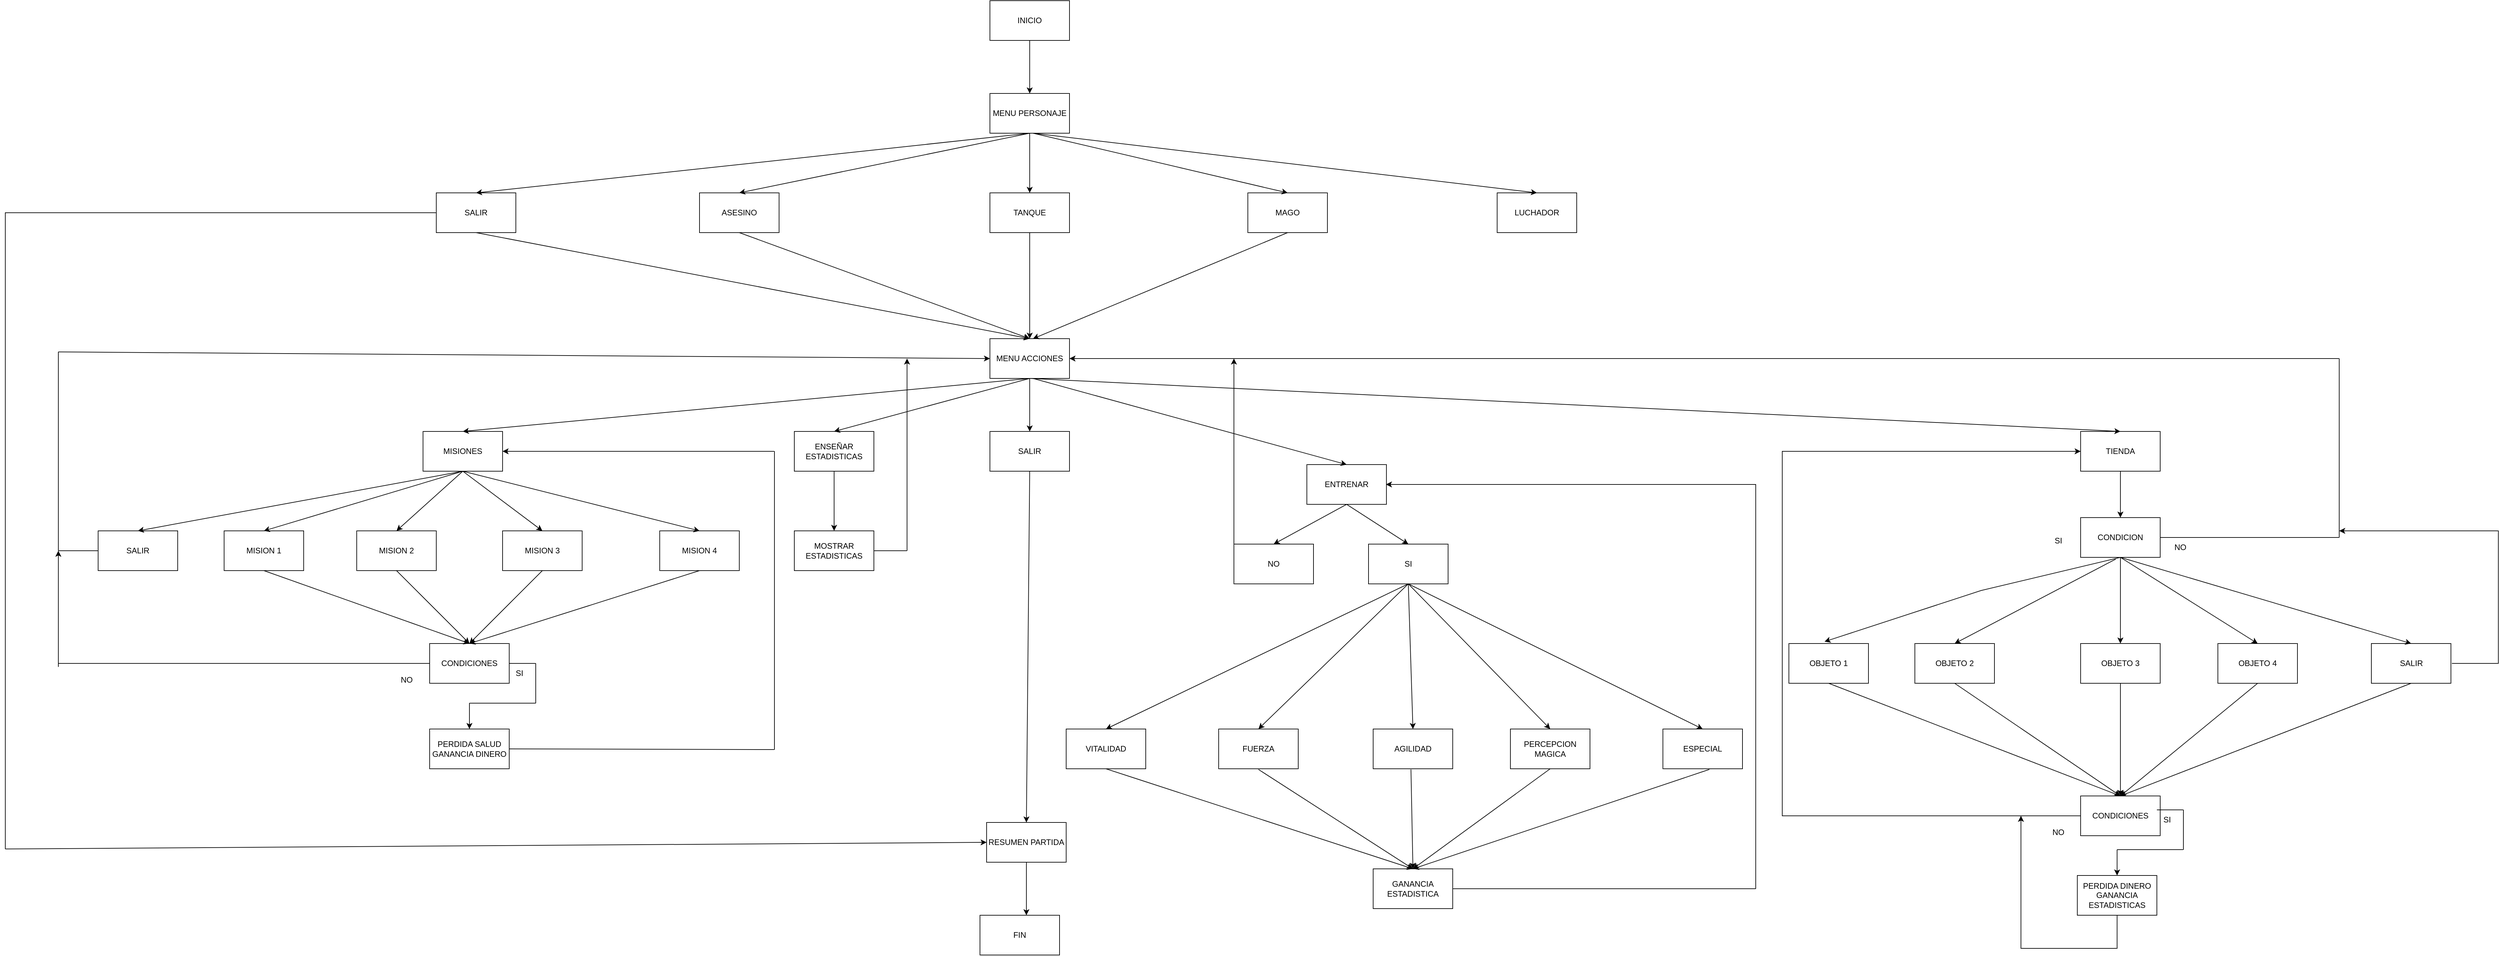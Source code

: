 <mxfile version="26.1.1">
  <diagram name="Página-1" id="KzcUL1TokOk4IiMPHg89">
    <mxGraphModel dx="5239" dy="1845" grid="1" gridSize="10" guides="1" tooltips="1" connect="1" arrows="1" fold="1" page="1" pageScale="1" pageWidth="1654" pageHeight="1169" math="0" shadow="0">
      <root>
        <mxCell id="0" />
        <mxCell id="1" parent="0" />
        <mxCell id="6ZnraQrwlNvPom16-6pB-1" value="INICIO" style="rounded=0;whiteSpace=wrap;html=1;" vertex="1" parent="1">
          <mxGeometry x="885" y="120" width="120" height="60" as="geometry" />
        </mxCell>
        <mxCell id="6ZnraQrwlNvPom16-6pB-2" value="MENU PERSONAJE" style="rounded=0;whiteSpace=wrap;html=1;" vertex="1" parent="1">
          <mxGeometry x="885" y="260" width="120" height="60" as="geometry" />
        </mxCell>
        <mxCell id="6ZnraQrwlNvPom16-6pB-3" value="SALIR" style="rounded=0;whiteSpace=wrap;html=1;" vertex="1" parent="1">
          <mxGeometry x="50" y="410" width="120" height="60" as="geometry" />
        </mxCell>
        <mxCell id="6ZnraQrwlNvPom16-6pB-4" value="ASESINO" style="rounded=0;whiteSpace=wrap;html=1;" vertex="1" parent="1">
          <mxGeometry x="447" y="410" width="120" height="60" as="geometry" />
        </mxCell>
        <mxCell id="6ZnraQrwlNvPom16-6pB-5" value="TANQUE" style="rounded=0;whiteSpace=wrap;html=1;" vertex="1" parent="1">
          <mxGeometry x="885" y="410" width="120" height="60" as="geometry" />
        </mxCell>
        <mxCell id="6ZnraQrwlNvPom16-6pB-6" value="MAGO" style="rounded=0;whiteSpace=wrap;html=1;" vertex="1" parent="1">
          <mxGeometry x="1274" y="410" width="120" height="60" as="geometry" />
        </mxCell>
        <mxCell id="6ZnraQrwlNvPom16-6pB-10" value="MENU ACCIONES" style="rounded=0;whiteSpace=wrap;html=1;" vertex="1" parent="1">
          <mxGeometry x="885" y="630" width="120" height="60" as="geometry" />
        </mxCell>
        <mxCell id="6ZnraQrwlNvPom16-6pB-12" value="ENSEÑAR ESTADISTICAS" style="rounded=0;whiteSpace=wrap;html=1;" vertex="1" parent="1">
          <mxGeometry x="590" y="770" width="120" height="60" as="geometry" />
        </mxCell>
        <mxCell id="6ZnraQrwlNvPom16-6pB-13" value="MISIONES" style="rounded=0;whiteSpace=wrap;html=1;" vertex="1" parent="1">
          <mxGeometry x="30" y="770" width="120" height="60" as="geometry" />
        </mxCell>
        <mxCell id="6ZnraQrwlNvPom16-6pB-14" value="TIENDA" style="rounded=0;whiteSpace=wrap;html=1;" vertex="1" parent="1">
          <mxGeometry x="2530" y="770" width="120" height="60" as="geometry" />
        </mxCell>
        <mxCell id="6ZnraQrwlNvPom16-6pB-15" value="ENTRENAR" style="rounded=0;whiteSpace=wrap;html=1;" vertex="1" parent="1">
          <mxGeometry x="1363" y="820" width="120" height="60" as="geometry" />
        </mxCell>
        <mxCell id="6ZnraQrwlNvPom16-6pB-16" value="SALIR" style="rounded=0;whiteSpace=wrap;html=1;" vertex="1" parent="1">
          <mxGeometry x="885" y="770" width="120" height="60" as="geometry" />
        </mxCell>
        <mxCell id="6ZnraQrwlNvPom16-6pB-17" value="MISION 2" style="rounded=0;whiteSpace=wrap;html=1;" vertex="1" parent="1">
          <mxGeometry x="-70" y="920" width="120" height="60" as="geometry" />
        </mxCell>
        <mxCell id="6ZnraQrwlNvPom16-6pB-18" value="MISION 1" style="rounded=0;whiteSpace=wrap;html=1;" vertex="1" parent="1">
          <mxGeometry x="-270" y="920" width="120" height="60" as="geometry" />
        </mxCell>
        <mxCell id="6ZnraQrwlNvPom16-6pB-20" value="MISION 4" style="rounded=0;whiteSpace=wrap;html=1;" vertex="1" parent="1">
          <mxGeometry x="387" y="920" width="120" height="60" as="geometry" />
        </mxCell>
        <mxCell id="6ZnraQrwlNvPom16-6pB-21" value="MISION 3" style="rounded=0;whiteSpace=wrap;html=1;" vertex="1" parent="1">
          <mxGeometry x="150" y="920" width="120" height="60" as="geometry" />
        </mxCell>
        <mxCell id="6ZnraQrwlNvPom16-6pB-22" value="MOSTRAR ESTADISTICAS" style="rounded=0;whiteSpace=wrap;html=1;" vertex="1" parent="1">
          <mxGeometry x="590" y="920" width="120" height="60" as="geometry" />
        </mxCell>
        <mxCell id="6ZnraQrwlNvPom16-6pB-23" value="CONDICIONES" style="rounded=0;whiteSpace=wrap;html=1;" vertex="1" parent="1">
          <mxGeometry x="40" y="1090" width="120" height="60" as="geometry" />
        </mxCell>
        <mxCell id="6ZnraQrwlNvPom16-6pB-24" value="NO" style="rounded=0;whiteSpace=wrap;html=1;" vertex="1" parent="1">
          <mxGeometry x="1253" y="940" width="120" height="60" as="geometry" />
        </mxCell>
        <mxCell id="6ZnraQrwlNvPom16-6pB-25" value="SI" style="rounded=0;whiteSpace=wrap;html=1;" vertex="1" parent="1">
          <mxGeometry x="1456" y="940" width="120" height="60" as="geometry" />
        </mxCell>
        <mxCell id="6ZnraQrwlNvPom16-6pB-27" value="VITALIDAD" style="rounded=0;whiteSpace=wrap;html=1;" vertex="1" parent="1">
          <mxGeometry x="1000" y="1219" width="120" height="60" as="geometry" />
        </mxCell>
        <mxCell id="6ZnraQrwlNvPom16-6pB-28" value="AGILIDAD" style="rounded=0;whiteSpace=wrap;html=1;" vertex="1" parent="1">
          <mxGeometry x="1463" y="1219" width="120" height="60" as="geometry" />
        </mxCell>
        <mxCell id="6ZnraQrwlNvPom16-6pB-29" value="FUERZA" style="rounded=0;whiteSpace=wrap;html=1;" vertex="1" parent="1">
          <mxGeometry x="1230" y="1219" width="120" height="60" as="geometry" />
        </mxCell>
        <mxCell id="6ZnraQrwlNvPom16-6pB-30" value="PERCEPCION MAGICA" style="rounded=0;whiteSpace=wrap;html=1;" vertex="1" parent="1">
          <mxGeometry x="1670" y="1219" width="120" height="60" as="geometry" />
        </mxCell>
        <mxCell id="6ZnraQrwlNvPom16-6pB-31" value="ESPECIAL" style="rounded=0;whiteSpace=wrap;html=1;" vertex="1" parent="1">
          <mxGeometry x="1900" y="1219" width="120" height="60" as="geometry" />
        </mxCell>
        <mxCell id="6ZnraQrwlNvPom16-6pB-32" value="OBJETO 2" style="rounded=0;whiteSpace=wrap;html=1;" vertex="1" parent="1">
          <mxGeometry x="2280" y="1090" width="120" height="60" as="geometry" />
        </mxCell>
        <mxCell id="6ZnraQrwlNvPom16-6pB-33" value="OBJETO 1" style="rounded=0;whiteSpace=wrap;html=1;" vertex="1" parent="1">
          <mxGeometry x="2090" y="1090" width="120" height="60" as="geometry" />
        </mxCell>
        <mxCell id="6ZnraQrwlNvPom16-6pB-34" value="OBJETO 4" style="rounded=0;whiteSpace=wrap;html=1;" vertex="1" parent="1">
          <mxGeometry x="2737" y="1090" width="120" height="60" as="geometry" />
        </mxCell>
        <mxCell id="6ZnraQrwlNvPom16-6pB-35" value="OBJETO 3" style="rounded=0;whiteSpace=wrap;html=1;" vertex="1" parent="1">
          <mxGeometry x="2530" y="1090" width="120" height="60" as="geometry" />
        </mxCell>
        <mxCell id="6ZnraQrwlNvPom16-6pB-36" value="CONDICION" style="rounded=0;whiteSpace=wrap;html=1;" vertex="1" parent="1">
          <mxGeometry x="2530" y="900" width="120" height="60" as="geometry" />
        </mxCell>
        <mxCell id="6ZnraQrwlNvPom16-6pB-38" value="SALIR" style="rounded=0;whiteSpace=wrap;html=1;" vertex="1" parent="1">
          <mxGeometry x="2968.5" y="1090" width="120" height="60" as="geometry" />
        </mxCell>
        <mxCell id="6ZnraQrwlNvPom16-6pB-39" value="SALIR" style="rounded=0;whiteSpace=wrap;html=1;" vertex="1" parent="1">
          <mxGeometry x="-460" y="920" width="120" height="60" as="geometry" />
        </mxCell>
        <mxCell id="6ZnraQrwlNvPom16-6pB-41" value="" style="endArrow=classic;html=1;rounded=0;exitX=0.5;exitY=1;exitDx=0;exitDy=0;" edge="1" parent="1" source="6ZnraQrwlNvPom16-6pB-6">
          <mxGeometry width="50" height="50" relative="1" as="geometry">
            <mxPoint x="410" y="240" as="sourcePoint" />
            <mxPoint x="950" y="630" as="targetPoint" />
          </mxGeometry>
        </mxCell>
        <mxCell id="6ZnraQrwlNvPom16-6pB-43" value="" style="endArrow=classic;html=1;rounded=0;exitX=0.5;exitY=1;exitDx=0;exitDy=0;" edge="1" parent="1" source="6ZnraQrwlNvPom16-6pB-21">
          <mxGeometry width="50" height="50" relative="1" as="geometry">
            <mxPoint x="695" y="648" as="sourcePoint" />
            <mxPoint x="100" y="1090" as="targetPoint" />
            <Array as="points">
              <mxPoint x="210" y="980" />
            </Array>
          </mxGeometry>
        </mxCell>
        <mxCell id="6ZnraQrwlNvPom16-6pB-44" value="" style="endArrow=classic;html=1;rounded=0;exitX=0.5;exitY=1;exitDx=0;exitDy=0;entryX=0.5;entryY=0;entryDx=0;entryDy=0;" edge="1" parent="1" source="6ZnraQrwlNvPom16-6pB-17" target="6ZnraQrwlNvPom16-6pB-23">
          <mxGeometry width="50" height="50" relative="1" as="geometry">
            <mxPoint x="695" y="648" as="sourcePoint" />
            <mxPoint x="745" y="598" as="targetPoint" />
          </mxGeometry>
        </mxCell>
        <mxCell id="6ZnraQrwlNvPom16-6pB-45" value="" style="endArrow=classic;html=1;rounded=0;exitX=0.5;exitY=1;exitDx=0;exitDy=0;entryX=0.5;entryY=0;entryDx=0;entryDy=0;" edge="1" parent="1" source="6ZnraQrwlNvPom16-6pB-18" target="6ZnraQrwlNvPom16-6pB-23">
          <mxGeometry width="50" height="50" relative="1" as="geometry">
            <mxPoint x="695" y="648" as="sourcePoint" />
            <mxPoint x="745" y="598" as="targetPoint" />
          </mxGeometry>
        </mxCell>
        <mxCell id="6ZnraQrwlNvPom16-6pB-46" value="" style="endArrow=classic;html=1;rounded=0;exitX=0.5;exitY=1;exitDx=0;exitDy=0;entryX=0.5;entryY=0;entryDx=0;entryDy=0;" edge="1" parent="1" source="6ZnraQrwlNvPom16-6pB-13" target="6ZnraQrwlNvPom16-6pB-20">
          <mxGeometry width="50" height="50" relative="1" as="geometry">
            <mxPoint x="695" y="648" as="sourcePoint" />
            <mxPoint x="745" y="598" as="targetPoint" />
          </mxGeometry>
        </mxCell>
        <mxCell id="6ZnraQrwlNvPom16-6pB-47" value="" style="endArrow=classic;html=1;rounded=0;exitX=0.5;exitY=1;exitDx=0;exitDy=0;entryX=0.5;entryY=0;entryDx=0;entryDy=0;" edge="1" parent="1" source="6ZnraQrwlNvPom16-6pB-13" target="6ZnraQrwlNvPom16-6pB-21">
          <mxGeometry width="50" height="50" relative="1" as="geometry">
            <mxPoint x="695" y="648" as="sourcePoint" />
            <mxPoint x="745" y="598" as="targetPoint" />
          </mxGeometry>
        </mxCell>
        <mxCell id="6ZnraQrwlNvPom16-6pB-48" value="" style="endArrow=classic;html=1;rounded=0;exitX=0.5;exitY=1;exitDx=0;exitDy=0;entryX=0.5;entryY=0;entryDx=0;entryDy=0;" edge="1" parent="1" source="6ZnraQrwlNvPom16-6pB-13" target="6ZnraQrwlNvPom16-6pB-17">
          <mxGeometry width="50" height="50" relative="1" as="geometry">
            <mxPoint x="695" y="648" as="sourcePoint" />
            <mxPoint x="745" y="598" as="targetPoint" />
          </mxGeometry>
        </mxCell>
        <mxCell id="6ZnraQrwlNvPom16-6pB-49" value="" style="endArrow=classic;html=1;rounded=0;exitX=0.5;exitY=1;exitDx=0;exitDy=0;entryX=0.5;entryY=0;entryDx=0;entryDy=0;" edge="1" parent="1" source="6ZnraQrwlNvPom16-6pB-13" target="6ZnraQrwlNvPom16-6pB-18">
          <mxGeometry width="50" height="50" relative="1" as="geometry">
            <mxPoint x="695" y="648" as="sourcePoint" />
            <mxPoint x="745" y="598" as="targetPoint" />
          </mxGeometry>
        </mxCell>
        <mxCell id="6ZnraQrwlNvPom16-6pB-50" value="" style="endArrow=classic;html=1;rounded=0;exitX=0.5;exitY=1;exitDx=0;exitDy=0;entryX=0.5;entryY=0;entryDx=0;entryDy=0;" edge="1" parent="1" source="6ZnraQrwlNvPom16-6pB-13" target="6ZnraQrwlNvPom16-6pB-39">
          <mxGeometry width="50" height="50" relative="1" as="geometry">
            <mxPoint x="720" y="260" as="sourcePoint" />
            <mxPoint x="770" y="210" as="targetPoint" />
          </mxGeometry>
        </mxCell>
        <mxCell id="6ZnraQrwlNvPom16-6pB-51" value="" style="endArrow=classic;html=1;rounded=0;exitX=0.5;exitY=1;exitDx=0;exitDy=0;entryX=0.5;entryY=0;entryDx=0;entryDy=0;" edge="1" parent="1" source="6ZnraQrwlNvPom16-6pB-10" target="6ZnraQrwlNvPom16-6pB-14">
          <mxGeometry width="50" height="50" relative="1" as="geometry">
            <mxPoint x="720" y="260" as="sourcePoint" />
            <mxPoint x="770" y="210" as="targetPoint" />
          </mxGeometry>
        </mxCell>
        <mxCell id="6ZnraQrwlNvPom16-6pB-52" value="" style="endArrow=classic;html=1;rounded=0;entryX=0.5;entryY=0;entryDx=0;entryDy=0;" edge="1" parent="1" target="6ZnraQrwlNvPom16-6pB-15">
          <mxGeometry width="50" height="50" relative="1" as="geometry">
            <mxPoint x="950" y="690" as="sourcePoint" />
            <mxPoint x="770" y="210" as="targetPoint" />
          </mxGeometry>
        </mxCell>
        <mxCell id="6ZnraQrwlNvPom16-6pB-53" value="" style="endArrow=classic;html=1;rounded=0;exitX=0.5;exitY=1;exitDx=0;exitDy=0;entryX=0.5;entryY=0;entryDx=0;entryDy=0;" edge="1" parent="1" source="6ZnraQrwlNvPom16-6pB-10" target="6ZnraQrwlNvPom16-6pB-13">
          <mxGeometry width="50" height="50" relative="1" as="geometry">
            <mxPoint x="720" y="260" as="sourcePoint" />
            <mxPoint x="770" y="210" as="targetPoint" />
          </mxGeometry>
        </mxCell>
        <mxCell id="6ZnraQrwlNvPom16-6pB-54" value="" style="endArrow=classic;html=1;rounded=0;exitX=0.5;exitY=1;exitDx=0;exitDy=0;entryX=0.5;entryY=0;entryDx=0;entryDy=0;" edge="1" parent="1" source="6ZnraQrwlNvPom16-6pB-10" target="6ZnraQrwlNvPom16-6pB-12">
          <mxGeometry width="50" height="50" relative="1" as="geometry">
            <mxPoint x="720" y="260" as="sourcePoint" />
            <mxPoint x="770" y="210" as="targetPoint" />
          </mxGeometry>
        </mxCell>
        <mxCell id="6ZnraQrwlNvPom16-6pB-55" value="" style="endArrow=classic;html=1;rounded=0;exitX=0.5;exitY=1;exitDx=0;exitDy=0;entryX=0.5;entryY=0;entryDx=0;entryDy=0;" edge="1" parent="1" source="6ZnraQrwlNvPom16-6pB-10" target="6ZnraQrwlNvPom16-6pB-16">
          <mxGeometry width="50" height="50" relative="1" as="geometry">
            <mxPoint x="720" y="260" as="sourcePoint" />
            <mxPoint x="770" y="210" as="targetPoint" />
          </mxGeometry>
        </mxCell>
        <mxCell id="6ZnraQrwlNvPom16-6pB-56" value="" style="endArrow=classic;html=1;rounded=0;exitX=0.5;exitY=1;exitDx=0;exitDy=0;entryX=0.5;entryY=0;entryDx=0;entryDy=0;" edge="1" parent="1" source="6ZnraQrwlNvPom16-6pB-5" target="6ZnraQrwlNvPom16-6pB-10">
          <mxGeometry width="50" height="50" relative="1" as="geometry">
            <mxPoint x="720" y="260" as="sourcePoint" />
            <mxPoint x="770" y="210" as="targetPoint" />
          </mxGeometry>
        </mxCell>
        <mxCell id="6ZnraQrwlNvPom16-6pB-57" value="" style="endArrow=classic;html=1;rounded=0;exitX=0.5;exitY=1;exitDx=0;exitDy=0;entryX=0.5;entryY=0;entryDx=0;entryDy=0;" edge="1" parent="1" source="6ZnraQrwlNvPom16-6pB-4" target="6ZnraQrwlNvPom16-6pB-10">
          <mxGeometry width="50" height="50" relative="1" as="geometry">
            <mxPoint x="720" y="260" as="sourcePoint" />
            <mxPoint x="770" y="210" as="targetPoint" />
          </mxGeometry>
        </mxCell>
        <mxCell id="6ZnraQrwlNvPom16-6pB-58" value="" style="endArrow=classic;html=1;rounded=0;exitX=0.5;exitY=1;exitDx=0;exitDy=0;entryX=0.5;entryY=0;entryDx=0;entryDy=0;" edge="1" parent="1" source="6ZnraQrwlNvPom16-6pB-3" target="6ZnraQrwlNvPom16-6pB-10">
          <mxGeometry width="50" height="50" relative="1" as="geometry">
            <mxPoint x="720" y="260" as="sourcePoint" />
            <mxPoint x="770" y="210" as="targetPoint" />
          </mxGeometry>
        </mxCell>
        <mxCell id="6ZnraQrwlNvPom16-6pB-59" value="" style="endArrow=classic;html=1;rounded=0;entryX=0.5;entryY=0;entryDx=0;entryDy=0;" edge="1" parent="1" target="6ZnraQrwlNvPom16-6pB-6">
          <mxGeometry width="50" height="50" relative="1" as="geometry">
            <mxPoint x="950" y="320" as="sourcePoint" />
            <mxPoint x="510" y="210" as="targetPoint" />
          </mxGeometry>
        </mxCell>
        <mxCell id="6ZnraQrwlNvPom16-6pB-60" value="" style="endArrow=classic;html=1;rounded=0;exitX=0.5;exitY=1;exitDx=0;exitDy=0;entryX=0.5;entryY=0;entryDx=0;entryDy=0;" edge="1" parent="1" source="6ZnraQrwlNvPom16-6pB-2" target="6ZnraQrwlNvPom16-6pB-3">
          <mxGeometry width="50" height="50" relative="1" as="geometry">
            <mxPoint x="685" y="320" as="sourcePoint" />
            <mxPoint x="510" y="210" as="targetPoint" />
          </mxGeometry>
        </mxCell>
        <mxCell id="6ZnraQrwlNvPom16-6pB-61" value="" style="endArrow=classic;html=1;rounded=0;exitX=0.5;exitY=1;exitDx=0;exitDy=0;entryX=0.5;entryY=0;entryDx=0;entryDy=0;" edge="1" parent="1" source="6ZnraQrwlNvPom16-6pB-2" target="6ZnraQrwlNvPom16-6pB-4">
          <mxGeometry width="50" height="50" relative="1" as="geometry">
            <mxPoint x="685" y="320" as="sourcePoint" />
            <mxPoint x="510" y="210" as="targetPoint" />
          </mxGeometry>
        </mxCell>
        <mxCell id="6ZnraQrwlNvPom16-6pB-62" value="" style="endArrow=classic;html=1;rounded=0;exitX=0.5;exitY=1;exitDx=0;exitDy=0;entryX=0.5;entryY=0;entryDx=0;entryDy=0;" edge="1" parent="1" source="6ZnraQrwlNvPom16-6pB-2" target="6ZnraQrwlNvPom16-6pB-5">
          <mxGeometry width="50" height="50" relative="1" as="geometry">
            <mxPoint x="685" y="320" as="sourcePoint" />
            <mxPoint x="510" y="210" as="targetPoint" />
          </mxGeometry>
        </mxCell>
        <mxCell id="6ZnraQrwlNvPom16-6pB-63" value="" style="endArrow=classic;html=1;rounded=0;exitX=0.5;exitY=1;exitDx=0;exitDy=0;entryX=0.5;entryY=0;entryDx=0;entryDy=0;" edge="1" parent="1" source="6ZnraQrwlNvPom16-6pB-1" target="6ZnraQrwlNvPom16-6pB-2">
          <mxGeometry width="50" height="50" relative="1" as="geometry">
            <mxPoint x="720" y="260" as="sourcePoint" />
            <mxPoint x="770" y="210" as="targetPoint" />
          </mxGeometry>
        </mxCell>
        <mxCell id="6ZnraQrwlNvPom16-6pB-65" value="" style="endArrow=classic;html=1;rounded=0;exitX=0;exitY=0.5;exitDx=0;exitDy=0;" edge="1" parent="1" source="6ZnraQrwlNvPom16-6pB-24">
          <mxGeometry width="50" height="50" relative="1" as="geometry">
            <mxPoint x="3010" y="860" as="sourcePoint" />
            <mxPoint x="1253" y="660" as="targetPoint" />
          </mxGeometry>
        </mxCell>
        <mxCell id="6ZnraQrwlNvPom16-6pB-66" value="" style="endArrow=classic;html=1;rounded=0;exitX=0.5;exitY=1;exitDx=0;exitDy=0;" edge="1" parent="1" source="6ZnraQrwlNvPom16-6pB-103">
          <mxGeometry width="50" height="50" relative="1" as="geometry">
            <mxPoint x="3010" y="860" as="sourcePoint" />
            <mxPoint x="940" y="1500" as="targetPoint" />
          </mxGeometry>
        </mxCell>
        <mxCell id="6ZnraQrwlNvPom16-6pB-67" value="" style="endArrow=classic;html=1;rounded=0;exitX=0.5;exitY=1;exitDx=0;exitDy=0;" edge="1" parent="1" source="6ZnraQrwlNvPom16-6pB-16">
          <mxGeometry width="50" height="50" relative="1" as="geometry">
            <mxPoint x="3010" y="860" as="sourcePoint" />
            <mxPoint x="940" y="1360" as="targetPoint" />
          </mxGeometry>
        </mxCell>
        <mxCell id="6ZnraQrwlNvPom16-6pB-68" value="" style="endArrow=classic;html=1;rounded=0;" edge="1" parent="1">
          <mxGeometry width="50" height="50" relative="1" as="geometry">
            <mxPoint x="3080" y="920" as="sourcePoint" />
            <mxPoint x="2920" y="920" as="targetPoint" />
          </mxGeometry>
        </mxCell>
        <mxCell id="6ZnraQrwlNvPom16-6pB-69" value="" style="endArrow=classic;html=1;rounded=0;entryX=1;entryY=0.5;entryDx=0;entryDy=0;" edge="1" parent="1" target="6ZnraQrwlNvPom16-6pB-10">
          <mxGeometry width="50" height="50" relative="1" as="geometry">
            <mxPoint x="2920" y="660" as="sourcePoint" />
            <mxPoint x="3060" y="810" as="targetPoint" />
          </mxGeometry>
        </mxCell>
        <mxCell id="6ZnraQrwlNvPom16-6pB-70" value="" style="endArrow=classic;html=1;rounded=0;exitX=0.5;exitY=1;exitDx=0;exitDy=0;entryX=0.5;entryY=0;entryDx=0;entryDy=0;" edge="1" parent="1" source="6ZnraQrwlNvPom16-6pB-36" target="6ZnraQrwlNvPom16-6pB-38">
          <mxGeometry width="50" height="50" relative="1" as="geometry">
            <mxPoint x="3010" y="860" as="sourcePoint" />
            <mxPoint x="3060" y="810" as="targetPoint" />
          </mxGeometry>
        </mxCell>
        <mxCell id="6ZnraQrwlNvPom16-6pB-71" value="" style="endArrow=classic;html=1;rounded=0;exitX=0.5;exitY=1;exitDx=0;exitDy=0;entryX=0.5;entryY=0;entryDx=0;entryDy=0;" edge="1" parent="1" source="6ZnraQrwlNvPom16-6pB-36" target="6ZnraQrwlNvPom16-6pB-34">
          <mxGeometry width="50" height="50" relative="1" as="geometry">
            <mxPoint x="3010" y="860" as="sourcePoint" />
            <mxPoint x="3060" y="810" as="targetPoint" />
          </mxGeometry>
        </mxCell>
        <mxCell id="6ZnraQrwlNvPom16-6pB-73" value="" style="endArrow=classic;html=1;rounded=0;entryX=0.5;entryY=0;entryDx=0;entryDy=0;exitX=0.5;exitY=1;exitDx=0;exitDy=0;" edge="1" parent="1" source="6ZnraQrwlNvPom16-6pB-36" target="6ZnraQrwlNvPom16-6pB-35">
          <mxGeometry width="50" height="50" relative="1" as="geometry">
            <mxPoint x="2500" y="1010" as="sourcePoint" />
            <mxPoint x="3060" y="810" as="targetPoint" />
          </mxGeometry>
        </mxCell>
        <mxCell id="6ZnraQrwlNvPom16-6pB-74" value="" style="endArrow=classic;html=1;rounded=0;exitX=0.441;exitY=1.044;exitDx=0;exitDy=0;entryX=0.5;entryY=0;entryDx=0;entryDy=0;exitPerimeter=0;" edge="1" parent="1" source="6ZnraQrwlNvPom16-6pB-36" target="6ZnraQrwlNvPom16-6pB-32">
          <mxGeometry width="50" height="50" relative="1" as="geometry">
            <mxPoint x="2500" y="1010" as="sourcePoint" />
            <mxPoint x="3060" y="810" as="targetPoint" />
          </mxGeometry>
        </mxCell>
        <mxCell id="6ZnraQrwlNvPom16-6pB-75" value="" style="endArrow=classic;html=1;rounded=0;entryX=0.448;entryY=-0.047;entryDx=0;entryDy=0;entryPerimeter=0;exitX=0.5;exitY=1;exitDx=0;exitDy=0;" edge="1" parent="1" source="6ZnraQrwlNvPom16-6pB-36" target="6ZnraQrwlNvPom16-6pB-33">
          <mxGeometry width="50" height="50" relative="1" as="geometry">
            <mxPoint x="2590" y="970" as="sourcePoint" />
            <mxPoint x="3060" y="810" as="targetPoint" />
            <Array as="points">
              <mxPoint x="2380" y="1010" />
            </Array>
          </mxGeometry>
        </mxCell>
        <mxCell id="6ZnraQrwlNvPom16-6pB-76" value="" style="endArrow=classic;html=1;rounded=0;exitX=0.5;exitY=1;exitDx=0;exitDy=0;entryX=0.5;entryY=0;entryDx=0;entryDy=0;" edge="1" parent="1" source="6ZnraQrwlNvPom16-6pB-14" target="6ZnraQrwlNvPom16-6pB-36">
          <mxGeometry width="50" height="50" relative="1" as="geometry">
            <mxPoint x="3010" y="860" as="sourcePoint" />
            <mxPoint x="3060" y="810" as="targetPoint" />
          </mxGeometry>
        </mxCell>
        <mxCell id="6ZnraQrwlNvPom16-6pB-77" value="" style="endArrow=classic;html=1;rounded=0;entryX=0.5;entryY=0;entryDx=0;entryDy=0;exitX=0.5;exitY=1;exitDx=0;exitDy=0;" edge="1" parent="1" source="6ZnraQrwlNvPom16-6pB-25" target="6ZnraQrwlNvPom16-6pB-31">
          <mxGeometry width="50" height="50" relative="1" as="geometry">
            <mxPoint x="1526.636" y="1000" as="sourcePoint" />
            <mxPoint x="643" y="900" as="targetPoint" />
          </mxGeometry>
        </mxCell>
        <mxCell id="6ZnraQrwlNvPom16-6pB-78" value="" style="endArrow=classic;html=1;rounded=0;exitX=0.5;exitY=1;exitDx=0;exitDy=0;entryX=0.5;entryY=0;entryDx=0;entryDy=0;" edge="1" parent="1" source="6ZnraQrwlNvPom16-6pB-25" target="6ZnraQrwlNvPom16-6pB-30">
          <mxGeometry width="50" height="50" relative="1" as="geometry">
            <mxPoint x="593" y="950" as="sourcePoint" />
            <mxPoint x="643" y="900" as="targetPoint" />
          </mxGeometry>
        </mxCell>
        <mxCell id="6ZnraQrwlNvPom16-6pB-79" value="" style="endArrow=classic;html=1;rounded=0;exitX=0.5;exitY=1;exitDx=0;exitDy=0;entryX=0.5;entryY=0;entryDx=0;entryDy=0;" edge="1" parent="1" source="6ZnraQrwlNvPom16-6pB-25" target="6ZnraQrwlNvPom16-6pB-28">
          <mxGeometry width="50" height="50" relative="1" as="geometry">
            <mxPoint x="593" y="950" as="sourcePoint" />
            <mxPoint x="643" y="900" as="targetPoint" />
          </mxGeometry>
        </mxCell>
        <mxCell id="6ZnraQrwlNvPom16-6pB-80" value="" style="endArrow=classic;html=1;rounded=0;entryX=0.5;entryY=0;entryDx=0;entryDy=0;exitX=0.5;exitY=1;exitDx=0;exitDy=0;" edge="1" parent="1" source="6ZnraQrwlNvPom16-6pB-25" target="6ZnraQrwlNvPom16-6pB-29">
          <mxGeometry width="50" height="50" relative="1" as="geometry">
            <mxPoint x="593" y="950" as="sourcePoint" />
            <mxPoint x="643" y="900" as="targetPoint" />
          </mxGeometry>
        </mxCell>
        <mxCell id="6ZnraQrwlNvPom16-6pB-81" value="" style="endArrow=classic;html=1;rounded=0;exitX=0.5;exitY=1;exitDx=0;exitDy=0;entryX=0.5;entryY=0;entryDx=0;entryDy=0;" edge="1" parent="1" source="6ZnraQrwlNvPom16-6pB-25" target="6ZnraQrwlNvPom16-6pB-27">
          <mxGeometry width="50" height="50" relative="1" as="geometry">
            <mxPoint x="410" y="900" as="sourcePoint" />
            <mxPoint x="880" y="1170" as="targetPoint" />
          </mxGeometry>
        </mxCell>
        <mxCell id="6ZnraQrwlNvPom16-6pB-82" value="" style="endArrow=classic;html=1;rounded=0;entryX=0.5;entryY=0;entryDx=0;entryDy=0;" edge="1" parent="1" target="6ZnraQrwlNvPom16-6pB-25">
          <mxGeometry width="50" height="50" relative="1" as="geometry">
            <mxPoint x="1423" y="880" as="sourcePoint" />
            <mxPoint x="643" y="900" as="targetPoint" />
          </mxGeometry>
        </mxCell>
        <mxCell id="6ZnraQrwlNvPom16-6pB-83" value="" style="endArrow=classic;html=1;rounded=0;exitX=0.5;exitY=1;exitDx=0;exitDy=0;entryX=0.5;entryY=0;entryDx=0;entryDy=0;" edge="1" parent="1" source="6ZnraQrwlNvPom16-6pB-15" target="6ZnraQrwlNvPom16-6pB-24">
          <mxGeometry width="50" height="50" relative="1" as="geometry">
            <mxPoint x="593" y="950" as="sourcePoint" />
            <mxPoint x="643" y="900" as="targetPoint" />
          </mxGeometry>
        </mxCell>
        <mxCell id="6ZnraQrwlNvPom16-6pB-84" value="" style="endArrow=classic;html=1;rounded=0;exitX=0.5;exitY=1;exitDx=0;exitDy=0;entryX=0.5;entryY=0;entryDx=0;entryDy=0;" edge="1" parent="1" source="6ZnraQrwlNvPom16-6pB-12" target="6ZnraQrwlNvPom16-6pB-22">
          <mxGeometry width="50" height="50" relative="1" as="geometry">
            <mxPoint x="410" y="900" as="sourcePoint" />
            <mxPoint x="460" y="850" as="targetPoint" />
          </mxGeometry>
        </mxCell>
        <mxCell id="6ZnraQrwlNvPom16-6pB-85" value="" style="endArrow=classic;html=1;rounded=0;exitX=0.5;exitY=1;exitDx=0;exitDy=0;entryX=0.5;entryY=0;entryDx=0;entryDy=0;" edge="1" parent="1" source="6ZnraQrwlNvPom16-6pB-20" target="6ZnraQrwlNvPom16-6pB-23">
          <mxGeometry width="50" height="50" relative="1" as="geometry">
            <mxPoint x="410" y="900" as="sourcePoint" />
            <mxPoint x="460" y="850" as="targetPoint" />
          </mxGeometry>
        </mxCell>
        <mxCell id="6ZnraQrwlNvPom16-6pB-88" value="&lt;span style=&quot;text-wrap-mode: wrap;&quot;&gt;SI&lt;/span&gt;" style="text;html=1;align=center;verticalAlign=middle;resizable=0;points=[];autosize=1;strokeColor=none;fillColor=none;" vertex="1" parent="1">
          <mxGeometry x="2481" y="920" width="30" height="30" as="geometry" />
        </mxCell>
        <mxCell id="6ZnraQrwlNvPom16-6pB-89" value="&lt;span style=&quot;text-wrap-mode: wrap;&quot;&gt;NO&lt;/span&gt;" style="text;html=1;align=center;verticalAlign=middle;resizable=0;points=[];autosize=1;strokeColor=none;fillColor=none;" vertex="1" parent="1">
          <mxGeometry x="2660" y="930" width="40" height="30" as="geometry" />
        </mxCell>
        <mxCell id="6ZnraQrwlNvPom16-6pB-90" value="" style="endArrow=none;html=1;rounded=0;" edge="1" parent="1">
          <mxGeometry width="50" height="50" relative="1" as="geometry">
            <mxPoint x="200" y="1180" as="sourcePoint" />
            <mxPoint x="100" y="1180" as="targetPoint" />
          </mxGeometry>
        </mxCell>
        <mxCell id="6ZnraQrwlNvPom16-6pB-91" value="" style="endArrow=none;html=1;rounded=0;" edge="1" parent="1">
          <mxGeometry width="50" height="50" relative="1" as="geometry">
            <mxPoint x="200" y="1120" as="sourcePoint" />
            <mxPoint x="200" y="1180" as="targetPoint" />
          </mxGeometry>
        </mxCell>
        <mxCell id="6ZnraQrwlNvPom16-6pB-92" value="" style="endArrow=none;html=1;rounded=0;exitX=1;exitY=0.5;exitDx=0;exitDy=0;" edge="1" parent="1" source="6ZnraQrwlNvPom16-6pB-23">
          <mxGeometry width="50" height="50" relative="1" as="geometry">
            <mxPoint x="185" y="700" as="sourcePoint" />
            <mxPoint x="200" y="1120" as="targetPoint" />
          </mxGeometry>
        </mxCell>
        <mxCell id="6ZnraQrwlNvPom16-6pB-93" value="" style="endArrow=none;html=1;rounded=0;" edge="1" parent="1">
          <mxGeometry width="50" height="50" relative="1" as="geometry">
            <mxPoint x="-520" y="950" as="sourcePoint" />
            <mxPoint x="-520" y="650" as="targetPoint" />
          </mxGeometry>
        </mxCell>
        <mxCell id="6ZnraQrwlNvPom16-6pB-94" value="" style="endArrow=none;html=1;rounded=0;exitX=0;exitY=0.5;exitDx=0;exitDy=0;" edge="1" parent="1" source="6ZnraQrwlNvPom16-6pB-39">
          <mxGeometry width="50" height="50" relative="1" as="geometry">
            <mxPoint x="185" y="700" as="sourcePoint" />
            <mxPoint x="-520" y="950" as="targetPoint" />
          </mxGeometry>
        </mxCell>
        <mxCell id="6ZnraQrwlNvPom16-6pB-95" value="" style="endArrow=none;html=1;rounded=0;" edge="1" parent="1">
          <mxGeometry width="50" height="50" relative="1" as="geometry">
            <mxPoint x="560" y="1250" as="sourcePoint" />
            <mxPoint x="560" y="800" as="targetPoint" />
          </mxGeometry>
        </mxCell>
        <mxCell id="6ZnraQrwlNvPom16-6pB-96" value="" style="endArrow=none;html=1;rounded=0;exitX=1;exitY=0.5;exitDx=0;exitDy=0;" edge="1" parent="1" source="6ZnraQrwlNvPom16-6pB-112">
          <mxGeometry width="50" height="50" relative="1" as="geometry">
            <mxPoint x="560" y="1270" as="sourcePoint" />
            <mxPoint x="560" y="1250" as="targetPoint" />
          </mxGeometry>
        </mxCell>
        <mxCell id="6ZnraQrwlNvPom16-6pB-97" value="" style="endArrow=none;html=1;rounded=0;" edge="1" parent="1">
          <mxGeometry width="50" height="50" relative="1" as="geometry">
            <mxPoint x="3080" y="920" as="sourcePoint" />
            <mxPoint x="3090" y="1120" as="targetPoint" />
            <Array as="points">
              <mxPoint x="3160" y="920" />
              <mxPoint x="3160" y="1120" />
            </Array>
          </mxGeometry>
        </mxCell>
        <mxCell id="6ZnraQrwlNvPom16-6pB-100" value="" style="endArrow=none;html=1;rounded=0;" edge="1" parent="1">
          <mxGeometry width="50" height="50" relative="1" as="geometry">
            <mxPoint x="2920" y="930" as="sourcePoint" />
            <mxPoint x="2920" y="660" as="targetPoint" />
          </mxGeometry>
        </mxCell>
        <mxCell id="6ZnraQrwlNvPom16-6pB-101" value="" style="endArrow=none;html=1;rounded=0;entryX=1;entryY=0.5;entryDx=0;entryDy=0;" edge="1" parent="1" target="6ZnraQrwlNvPom16-6pB-36">
          <mxGeometry width="50" height="50" relative="1" as="geometry">
            <mxPoint x="2920" y="930" as="sourcePoint" />
            <mxPoint x="2440" y="1040" as="targetPoint" />
          </mxGeometry>
        </mxCell>
        <mxCell id="6ZnraQrwlNvPom16-6pB-103" value="RESUMEN PARTIDA" style="rounded=0;whiteSpace=wrap;html=1;" vertex="1" parent="1">
          <mxGeometry x="880" y="1360" width="120" height="60" as="geometry" />
        </mxCell>
        <mxCell id="6ZnraQrwlNvPom16-6pB-104" value="FIN" style="rounded=0;whiteSpace=wrap;html=1;" vertex="1" parent="1">
          <mxGeometry x="870" y="1500" width="120" height="60" as="geometry" />
        </mxCell>
        <mxCell id="6ZnraQrwlNvPom16-6pB-105" value="" style="endArrow=classic;html=1;rounded=0;entryX=0.994;entryY=0.5;entryDx=0;entryDy=0;entryPerimeter=0;" edge="1" parent="1" target="6ZnraQrwlNvPom16-6pB-15">
          <mxGeometry width="50" height="50" relative="1" as="geometry">
            <mxPoint x="2040" y="1460" as="sourcePoint" />
            <mxPoint x="2060" y="660" as="targetPoint" />
            <Array as="points">
              <mxPoint x="2040" y="850" />
            </Array>
          </mxGeometry>
        </mxCell>
        <mxCell id="6ZnraQrwlNvPom16-6pB-106" value="" style="endArrow=classic;html=1;rounded=0;" edge="1" parent="1">
          <mxGeometry width="50" height="50" relative="1" as="geometry">
            <mxPoint x="760" y="950" as="sourcePoint" />
            <mxPoint x="760" y="660" as="targetPoint" />
          </mxGeometry>
        </mxCell>
        <mxCell id="6ZnraQrwlNvPom16-6pB-107" value="" style="endArrow=classic;html=1;rounded=0;" edge="1" parent="1">
          <mxGeometry width="50" height="50" relative="1" as="geometry">
            <mxPoint x="-520" y="1125.263" as="sourcePoint" />
            <mxPoint x="-520" y="950" as="targetPoint" />
          </mxGeometry>
        </mxCell>
        <mxCell id="6ZnraQrwlNvPom16-6pB-108" value="" style="endArrow=classic;html=1;rounded=0;entryX=0.5;entryY=0;entryDx=0;entryDy=0;" edge="1" parent="1" target="6ZnraQrwlNvPom16-6pB-112">
          <mxGeometry width="50" height="50" relative="1" as="geometry">
            <mxPoint x="100" y="1180" as="sourcePoint" />
            <mxPoint x="15" y="670" as="targetPoint" />
          </mxGeometry>
        </mxCell>
        <mxCell id="6ZnraQrwlNvPom16-6pB-109" value="" style="endArrow=classic;html=1;rounded=0;entryX=0;entryY=0.5;entryDx=0;entryDy=0;" edge="1" parent="1" target="6ZnraQrwlNvPom16-6pB-10">
          <mxGeometry width="50" height="50" relative="1" as="geometry">
            <mxPoint x="-520" y="650" as="sourcePoint" />
            <mxPoint x="15" y="670" as="targetPoint" />
          </mxGeometry>
        </mxCell>
        <mxCell id="6ZnraQrwlNvPom16-6pB-110" value="" style="endArrow=classic;html=1;rounded=0;entryX=1;entryY=0.5;entryDx=0;entryDy=0;" edge="1" parent="1" target="6ZnraQrwlNvPom16-6pB-13">
          <mxGeometry width="50" height="50" relative="1" as="geometry">
            <mxPoint x="560" y="800" as="sourcePoint" />
            <mxPoint x="1400" y="950" as="targetPoint" />
          </mxGeometry>
        </mxCell>
        <mxCell id="6ZnraQrwlNvPom16-6pB-111" value="&lt;span style=&quot;text-wrap-mode: wrap;&quot;&gt;SI&lt;/span&gt;" style="text;html=1;align=center;verticalAlign=middle;resizable=0;points=[];autosize=1;strokeColor=none;fillColor=none;" vertex="1" parent="1">
          <mxGeometry x="160" y="1120" width="30" height="30" as="geometry" />
        </mxCell>
        <mxCell id="6ZnraQrwlNvPom16-6pB-112" value="PERDIDA SALUD GANANCIA DINERO" style="rounded=0;whiteSpace=wrap;html=1;" vertex="1" parent="1">
          <mxGeometry x="40" y="1219" width="120" height="60" as="geometry" />
        </mxCell>
        <mxCell id="6ZnraQrwlNvPom16-6pB-113" value="&lt;span style=&quot;text-wrap-mode: wrap;&quot;&gt;NO&lt;/span&gt;" style="text;html=1;align=center;verticalAlign=middle;resizable=0;points=[];autosize=1;strokeColor=none;fillColor=none;" vertex="1" parent="1">
          <mxGeometry x="-15" y="1130" width="40" height="30" as="geometry" />
        </mxCell>
        <mxCell id="6ZnraQrwlNvPom16-6pB-114" value="" style="endArrow=none;html=1;rounded=0;exitX=0;exitY=0.5;exitDx=0;exitDy=0;" edge="1" parent="1" source="6ZnraQrwlNvPom16-6pB-3">
          <mxGeometry width="50" height="50" relative="1" as="geometry">
            <mxPoint x="-150" y="1180" as="sourcePoint" />
            <mxPoint x="-600" y="1400" as="targetPoint" />
            <Array as="points">
              <mxPoint x="-600" y="440" />
            </Array>
          </mxGeometry>
        </mxCell>
        <mxCell id="6ZnraQrwlNvPom16-6pB-115" value="" style="endArrow=none;html=1;rounded=0;exitX=1;exitY=0.5;exitDx=0;exitDy=0;" edge="1" parent="1" source="6ZnraQrwlNvPom16-6pB-22">
          <mxGeometry width="50" height="50" relative="1" as="geometry">
            <mxPoint x="-150" y="1180" as="sourcePoint" />
            <mxPoint x="760" y="950" as="targetPoint" />
          </mxGeometry>
        </mxCell>
        <mxCell id="6ZnraQrwlNvPom16-6pB-116" value="" style="endArrow=none;html=1;rounded=0;exitX=0;exitY=0.5;exitDx=0;exitDy=0;" edge="1" parent="1" source="6ZnraQrwlNvPom16-6pB-23">
          <mxGeometry width="50" height="50" relative="1" as="geometry">
            <mxPoint x="-150" y="1180" as="sourcePoint" />
            <mxPoint x="-520" y="1120" as="targetPoint" />
            <Array as="points">
              <mxPoint x="10" y="1120" />
            </Array>
          </mxGeometry>
        </mxCell>
        <mxCell id="6ZnraQrwlNvPom16-6pB-117" value="GANANCIA ESTADISTICA" style="rounded=0;whiteSpace=wrap;html=1;" vertex="1" parent="1">
          <mxGeometry x="1463" y="1430" width="120" height="60" as="geometry" />
        </mxCell>
        <mxCell id="6ZnraQrwlNvPom16-6pB-118" value="" style="endArrow=classic;html=1;rounded=0;entryX=0.5;entryY=0;entryDx=0;entryDy=0;" edge="1" parent="1" target="6ZnraQrwlNvPom16-6pB-117">
          <mxGeometry width="50" height="50" relative="1" as="geometry">
            <mxPoint x="1520" y="1280" as="sourcePoint" />
            <mxPoint x="1520" y="1430" as="targetPoint" />
            <Array as="points" />
          </mxGeometry>
        </mxCell>
        <mxCell id="6ZnraQrwlNvPom16-6pB-119" value="" style="endArrow=classic;html=1;rounded=0;entryX=0.5;entryY=0;entryDx=0;entryDy=0;" edge="1" parent="1" target="6ZnraQrwlNvPom16-6pB-117">
          <mxGeometry width="50" height="50" relative="1" as="geometry">
            <mxPoint x="1290" y="1280" as="sourcePoint" />
            <mxPoint x="2175" y="938" as="targetPoint" />
          </mxGeometry>
        </mxCell>
        <mxCell id="6ZnraQrwlNvPom16-6pB-120" value="" style="endArrow=classic;html=1;rounded=0;exitX=0.5;exitY=1;exitDx=0;exitDy=0;entryX=0.5;entryY=0;entryDx=0;entryDy=0;" edge="1" parent="1" target="6ZnraQrwlNvPom16-6pB-117" source="6ZnraQrwlNvPom16-6pB-27">
          <mxGeometry width="50" height="50" relative="1" as="geometry">
            <mxPoint x="1220" y="1320" as="sourcePoint" />
            <mxPoint x="2175" y="938" as="targetPoint" />
          </mxGeometry>
        </mxCell>
        <mxCell id="6ZnraQrwlNvPom16-6pB-121" value="" style="endArrow=classic;html=1;rounded=0;entryX=0.5;entryY=0;entryDx=0;entryDy=0;" edge="1" parent="1" target="6ZnraQrwlNvPom16-6pB-117">
          <mxGeometry width="50" height="50" relative="1" as="geometry">
            <mxPoint x="1970" y="1280" as="sourcePoint" />
            <mxPoint x="1890" y="1190" as="targetPoint" />
          </mxGeometry>
        </mxCell>
        <mxCell id="6ZnraQrwlNvPom16-6pB-122" value="" style="endArrow=none;html=1;rounded=0;exitX=1;exitY=0.5;exitDx=0;exitDy=0;" edge="1" parent="1" source="6ZnraQrwlNvPom16-6pB-117">
          <mxGeometry width="50" height="50" relative="1" as="geometry">
            <mxPoint x="1615" y="1040" as="sourcePoint" />
            <mxPoint x="2040" y="1460" as="targetPoint" />
          </mxGeometry>
        </mxCell>
        <mxCell id="6ZnraQrwlNvPom16-6pB-124" style="edgeStyle=orthogonalEdgeStyle;rounded=0;orthogonalLoop=1;jettySize=auto;html=1;exitX=0.5;exitY=1;exitDx=0;exitDy=0;" edge="1" parent="1" source="6ZnraQrwlNvPom16-6pB-117" target="6ZnraQrwlNvPom16-6pB-117">
          <mxGeometry relative="1" as="geometry" />
        </mxCell>
        <mxCell id="6ZnraQrwlNvPom16-6pB-125" value="" style="endArrow=classic;html=1;rounded=0;entryX=0.5;entryY=0;entryDx=0;entryDy=0;exitX=0.5;exitY=1;exitDx=0;exitDy=0;" edge="1" parent="1" source="6ZnraQrwlNvPom16-6pB-30" target="6ZnraQrwlNvPom16-6pB-117">
          <mxGeometry width="50" height="50" relative="1" as="geometry">
            <mxPoint x="1930" y="1270" as="sourcePoint" />
            <mxPoint x="1483" y="1420" as="targetPoint" />
          </mxGeometry>
        </mxCell>
        <mxCell id="6ZnraQrwlNvPom16-6pB-126" value="LUCHADOR" style="rounded=0;whiteSpace=wrap;html=1;" vertex="1" parent="1">
          <mxGeometry x="1650" y="410" width="120" height="60" as="geometry" />
        </mxCell>
        <mxCell id="6ZnraQrwlNvPom16-6pB-127" value="" style="endArrow=classic;html=1;rounded=0;entryX=0.5;entryY=0;entryDx=0;entryDy=0;" edge="1" parent="1" target="6ZnraQrwlNvPom16-6pB-126">
          <mxGeometry width="50" height="50" relative="1" as="geometry">
            <mxPoint x="950" y="320" as="sourcePoint" />
            <mxPoint x="1344" y="420" as="targetPoint" />
          </mxGeometry>
        </mxCell>
        <mxCell id="6ZnraQrwlNvPom16-6pB-128" value="" style="endArrow=classic;html=1;rounded=0;entryX=0;entryY=0.5;entryDx=0;entryDy=0;" edge="1" parent="1" target="6ZnraQrwlNvPom16-6pB-103">
          <mxGeometry width="50" height="50" relative="1" as="geometry">
            <mxPoint x="-600" y="1400" as="sourcePoint" />
            <mxPoint x="-510" y="960" as="targetPoint" />
          </mxGeometry>
        </mxCell>
        <mxCell id="6ZnraQrwlNvPom16-6pB-129" value="" style="endArrow=classic;html=1;rounded=0;entryX=0.5;entryY=0;entryDx=0;entryDy=0;exitX=0.5;exitY=1;exitDx=0;exitDy=0;" edge="1" parent="1" source="6ZnraQrwlNvPom16-6pB-35" target="6ZnraQrwlNvPom16-6pB-134">
          <mxGeometry width="50" height="50" relative="1" as="geometry">
            <mxPoint x="2570" y="1170" as="sourcePoint" />
            <mxPoint x="2573" y="1320" as="targetPoint" />
            <Array as="points" />
          </mxGeometry>
        </mxCell>
        <mxCell id="6ZnraQrwlNvPom16-6pB-130" value="" style="endArrow=classic;html=1;rounded=0;entryX=0.5;entryY=0;entryDx=0;entryDy=0;exitX=0.5;exitY=1;exitDx=0;exitDy=0;" edge="1" parent="1" source="6ZnraQrwlNvPom16-6pB-32" target="6ZnraQrwlNvPom16-6pB-134">
          <mxGeometry width="50" height="50" relative="1" as="geometry">
            <mxPoint x="2340" y="1170" as="sourcePoint" />
            <mxPoint x="2573" y="1320" as="targetPoint" />
          </mxGeometry>
        </mxCell>
        <mxCell id="6ZnraQrwlNvPom16-6pB-131" value="" style="endArrow=classic;html=1;rounded=0;exitX=0.5;exitY=1;exitDx=0;exitDy=0;entryX=0.5;entryY=0;entryDx=0;entryDy=0;" edge="1" parent="1" source="6ZnraQrwlNvPom16-6pB-33" target="6ZnraQrwlNvPom16-6pB-134">
          <mxGeometry width="50" height="50" relative="1" as="geometry">
            <mxPoint x="2110" y="1169" as="sourcePoint" />
            <mxPoint x="2573" y="1320" as="targetPoint" />
          </mxGeometry>
        </mxCell>
        <mxCell id="6ZnraQrwlNvPom16-6pB-132" value="" style="endArrow=classic;html=1;rounded=0;entryX=0.5;entryY=0;entryDx=0;entryDy=0;exitX=0.5;exitY=1;exitDx=0;exitDy=0;" edge="1" parent="1" source="6ZnraQrwlNvPom16-6pB-38" target="6ZnraQrwlNvPom16-6pB-134">
          <mxGeometry width="50" height="50" relative="1" as="geometry">
            <mxPoint x="3020" y="1170" as="sourcePoint" />
            <mxPoint x="2573" y="1320" as="targetPoint" />
          </mxGeometry>
        </mxCell>
        <mxCell id="6ZnraQrwlNvPom16-6pB-133" value="" style="endArrow=classic;html=1;rounded=0;entryX=0.5;entryY=0;entryDx=0;entryDy=0;exitX=0.5;exitY=1;exitDx=0;exitDy=0;" edge="1" parent="1" source="6ZnraQrwlNvPom16-6pB-34" target="6ZnraQrwlNvPom16-6pB-134">
          <mxGeometry width="50" height="50" relative="1" as="geometry">
            <mxPoint x="2780" y="1169" as="sourcePoint" />
            <mxPoint x="2573" y="1320" as="targetPoint" />
          </mxGeometry>
        </mxCell>
        <mxCell id="6ZnraQrwlNvPom16-6pB-134" value="CONDICIONES" style="rounded=0;whiteSpace=wrap;html=1;" vertex="1" parent="1">
          <mxGeometry x="2530" y="1320" width="120" height="60" as="geometry" />
        </mxCell>
        <mxCell id="6ZnraQrwlNvPom16-6pB-135" value="" style="endArrow=none;html=1;rounded=0;" edge="1" parent="1">
          <mxGeometry width="50" height="50" relative="1" as="geometry">
            <mxPoint x="2685" y="1401" as="sourcePoint" />
            <mxPoint x="2585" y="1401" as="targetPoint" />
          </mxGeometry>
        </mxCell>
        <mxCell id="6ZnraQrwlNvPom16-6pB-136" value="" style="endArrow=none;html=1;rounded=0;" edge="1" parent="1">
          <mxGeometry width="50" height="50" relative="1" as="geometry">
            <mxPoint x="2685" y="1341" as="sourcePoint" />
            <mxPoint x="2685" y="1401" as="targetPoint" />
          </mxGeometry>
        </mxCell>
        <mxCell id="6ZnraQrwlNvPom16-6pB-137" value="" style="endArrow=none;html=1;rounded=0;exitX=1;exitY=0.5;exitDx=0;exitDy=0;" edge="1" parent="1">
          <mxGeometry width="50" height="50" relative="1" as="geometry">
            <mxPoint x="2645" y="1341" as="sourcePoint" />
            <mxPoint x="2685" y="1341" as="targetPoint" />
          </mxGeometry>
        </mxCell>
        <mxCell id="6ZnraQrwlNvPom16-6pB-138" value="" style="endArrow=classic;html=1;rounded=0;entryX=0.5;entryY=0;entryDx=0;entryDy=0;" edge="1" parent="1" target="6ZnraQrwlNvPom16-6pB-140">
          <mxGeometry width="50" height="50" relative="1" as="geometry">
            <mxPoint x="2585" y="1401" as="sourcePoint" />
            <mxPoint x="2500" y="891" as="targetPoint" />
          </mxGeometry>
        </mxCell>
        <mxCell id="6ZnraQrwlNvPom16-6pB-139" value="&lt;span style=&quot;text-wrap-mode: wrap;&quot;&gt;SI&lt;/span&gt;" style="text;html=1;align=center;verticalAlign=middle;resizable=0;points=[];autosize=1;strokeColor=none;fillColor=none;" vertex="1" parent="1">
          <mxGeometry x="2645" y="1341" width="30" height="30" as="geometry" />
        </mxCell>
        <mxCell id="6ZnraQrwlNvPom16-6pB-140" value="PERDIDA DINERO GANANCIA ESTADISTICAS" style="rounded=0;whiteSpace=wrap;html=1;" vertex="1" parent="1">
          <mxGeometry x="2525" y="1440" width="120" height="60" as="geometry" />
        </mxCell>
        <mxCell id="6ZnraQrwlNvPom16-6pB-141" value="&lt;span style=&quot;text-wrap-mode: wrap;&quot;&gt;NO&lt;/span&gt;" style="text;html=1;align=center;verticalAlign=middle;resizable=0;points=[];autosize=1;strokeColor=none;fillColor=none;" vertex="1" parent="1">
          <mxGeometry x="2476" y="1360" width="40" height="30" as="geometry" />
        </mxCell>
        <mxCell id="6ZnraQrwlNvPom16-6pB-142" value="" style="endArrow=none;html=1;rounded=0;exitX=0;exitY=0.5;exitDx=0;exitDy=0;entryX=0;entryY=0.5;entryDx=0;entryDy=0;" edge="1" parent="1" source="6ZnraQrwlNvPom16-6pB-134" target="6ZnraQrwlNvPom16-6pB-14">
          <mxGeometry width="50" height="50" relative="1" as="geometry">
            <mxPoint x="2560" y="1380" as="sourcePoint" />
            <mxPoint x="2610" y="1330" as="targetPoint" />
            <Array as="points">
              <mxPoint x="2080" y="1350" />
              <mxPoint x="2080" y="800" />
            </Array>
          </mxGeometry>
        </mxCell>
        <mxCell id="6ZnraQrwlNvPom16-6pB-143" value="" style="endArrow=none;html=1;rounded=0;entryX=0.5;entryY=1;entryDx=0;entryDy=0;" edge="1" parent="1" target="6ZnraQrwlNvPom16-6pB-140">
          <mxGeometry width="50" height="50" relative="1" as="geometry">
            <mxPoint x="2440" y="1520" as="sourcePoint" />
            <mxPoint x="2530" y="1520" as="targetPoint" />
            <Array as="points">
              <mxPoint x="2440" y="1550" />
              <mxPoint x="2585" y="1550" />
            </Array>
          </mxGeometry>
        </mxCell>
        <mxCell id="6ZnraQrwlNvPom16-6pB-144" value="" style="endArrow=classic;html=1;rounded=0;" edge="1" parent="1">
          <mxGeometry width="50" height="50" relative="1" as="geometry">
            <mxPoint x="2440" y="1520" as="sourcePoint" />
            <mxPoint x="2440" y="1350" as="targetPoint" />
          </mxGeometry>
        </mxCell>
        <mxCell id="6ZnraQrwlNvPom16-6pB-145" value="" style="endArrow=classic;html=1;rounded=0;entryX=0;entryY=0.5;entryDx=0;entryDy=0;" edge="1" parent="1" target="6ZnraQrwlNvPom16-6pB-14">
          <mxGeometry width="50" height="50" relative="1" as="geometry">
            <mxPoint x="2350" y="800" as="sourcePoint" />
            <mxPoint x="2350" y="630" as="targetPoint" />
          </mxGeometry>
        </mxCell>
      </root>
    </mxGraphModel>
  </diagram>
</mxfile>
